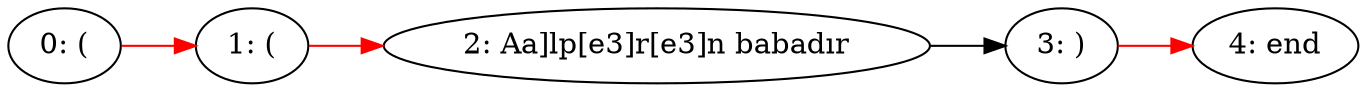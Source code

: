 digraph {
	rankdir=LR
	0 [label="0: ("];
	1 [label="1: ("];
	2 [label="2: Aa]lp[e3]r[e3]n babadır"];
	3 [label="3: )"];
	4 [label="4: end"];
	0 -> 1 [color=red];
	1 -> 2 [color=red];
	2 -> 3 [color=black];
	3 -> 4 [color=red];
}
